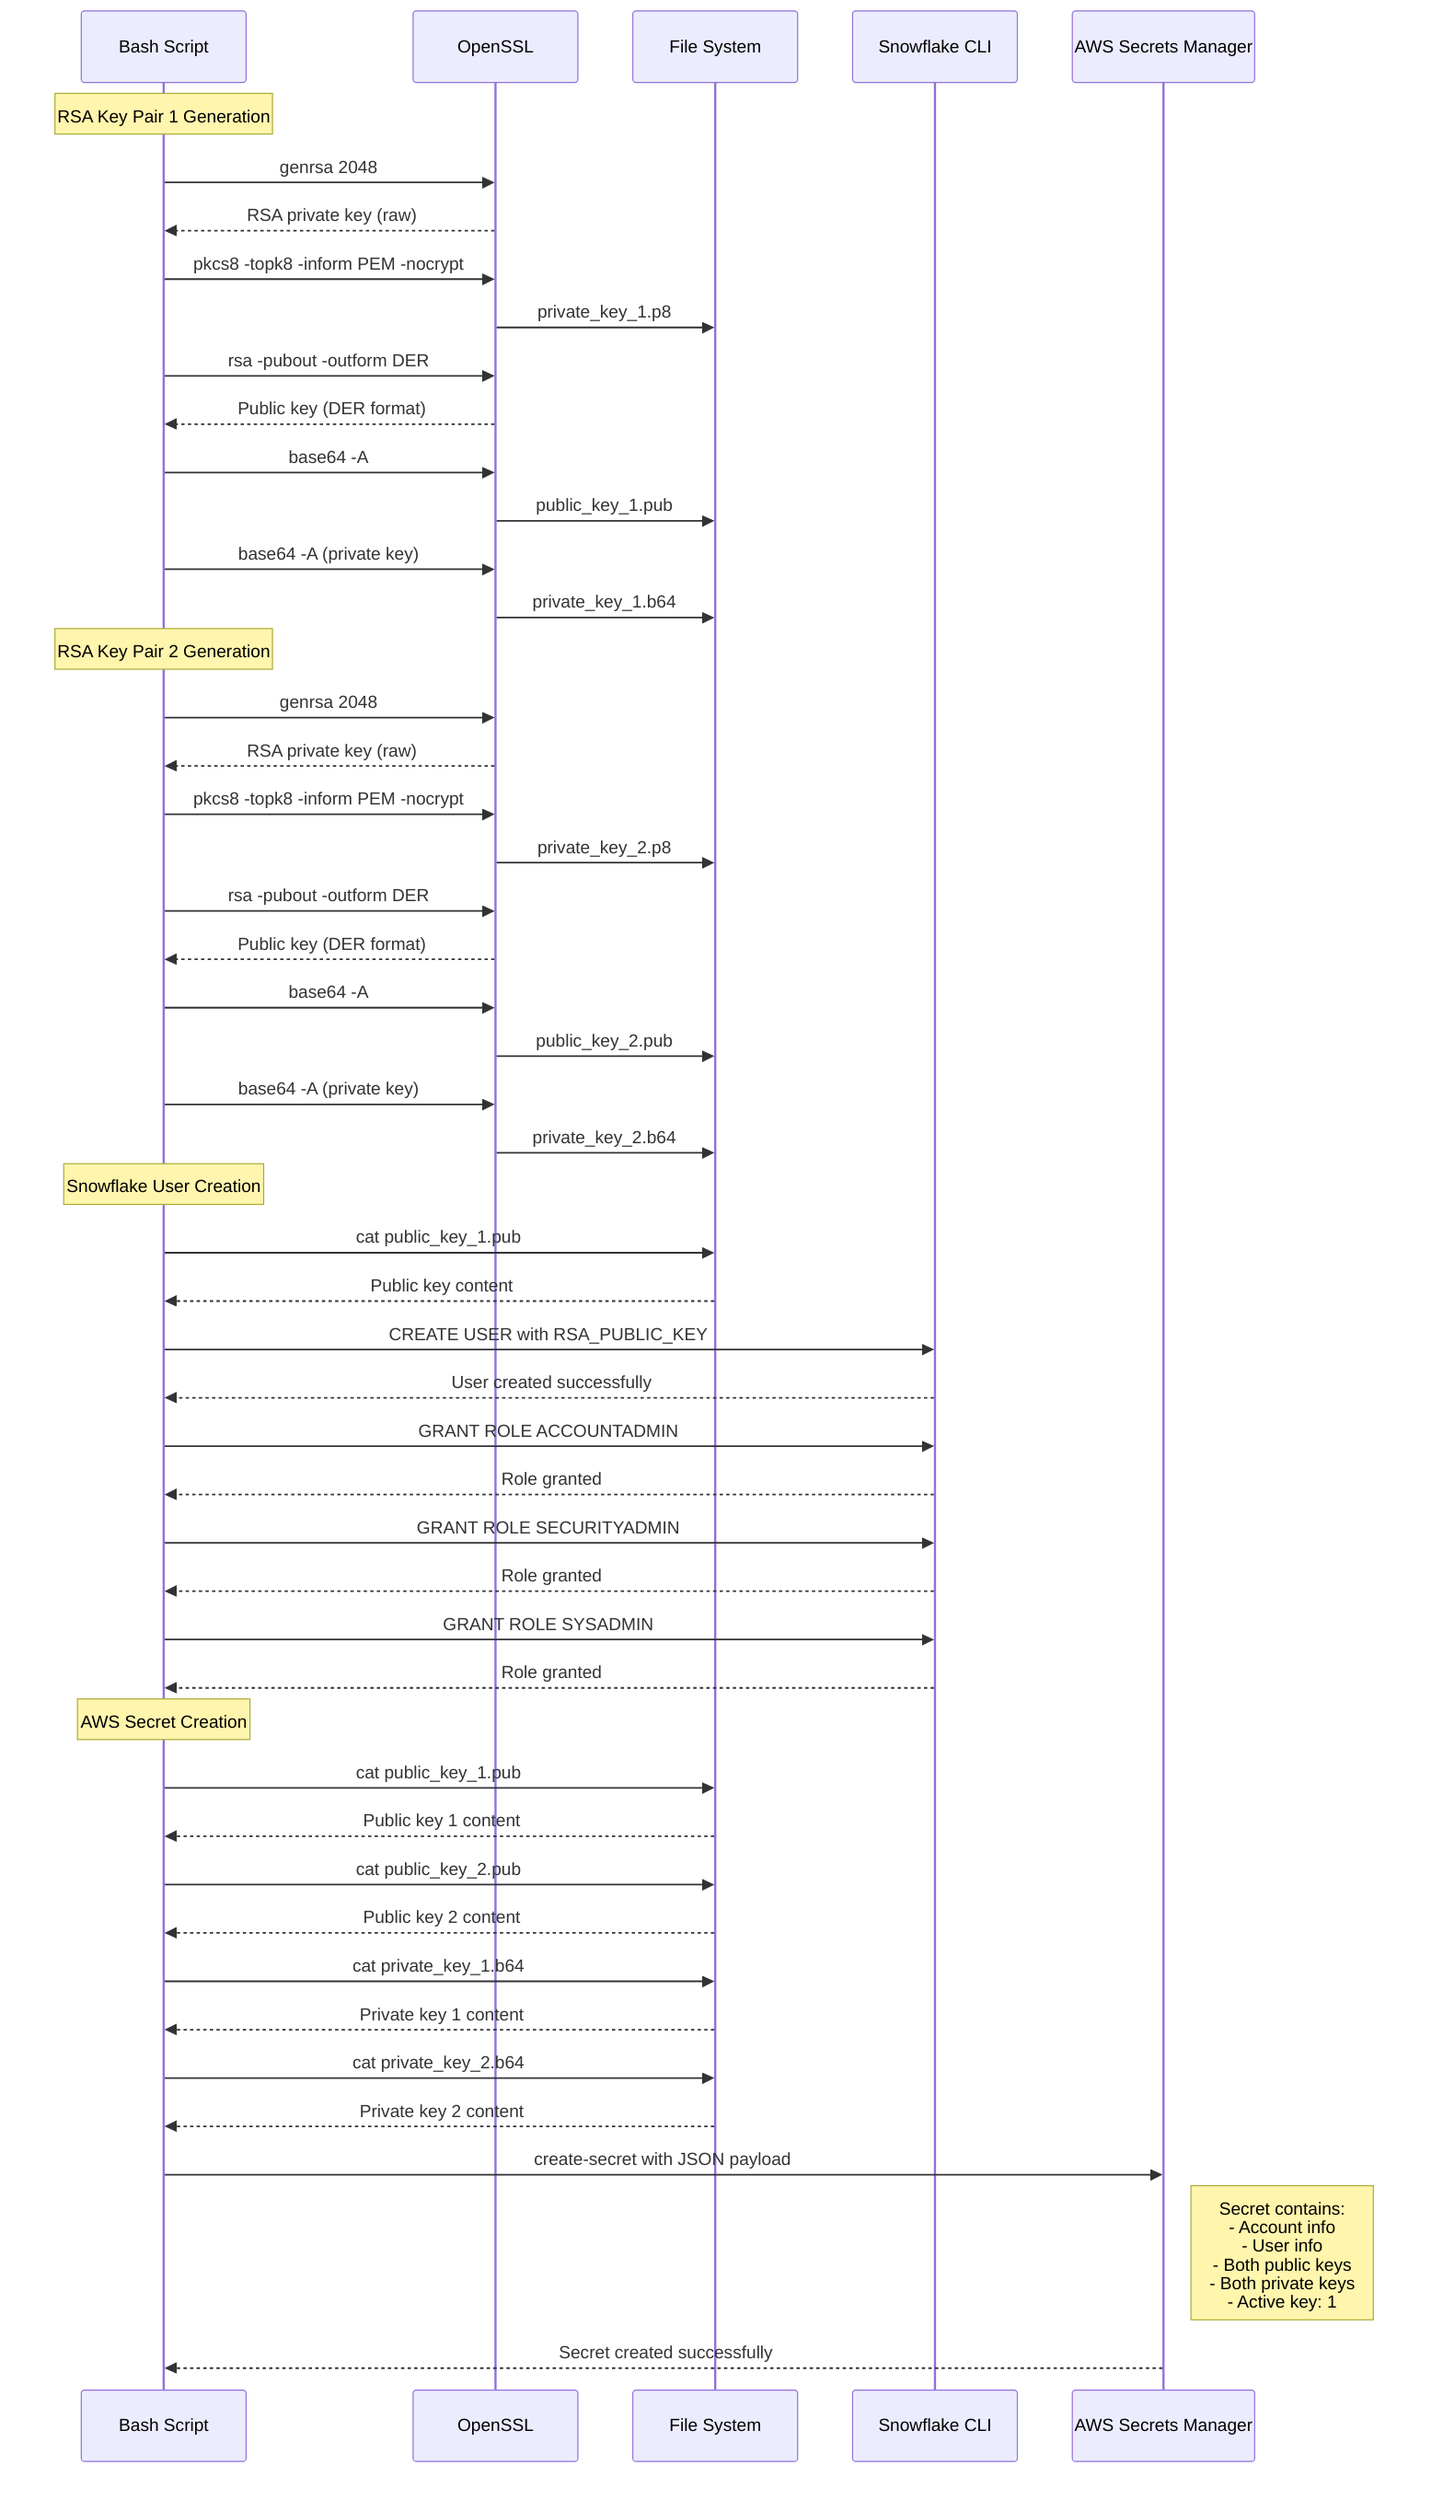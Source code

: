 sequenceDiagram
    participant Script as Bash Script
    participant OpenSSL as OpenSSL
    participant FS as File System
    participant Snow as Snowflake CLI
    participant AWS as AWS Secrets Manager

    Note over Script: RSA Key Pair 1 Generation
    Script->>OpenSSL: genrsa 2048
    OpenSSL-->>Script: RSA private key (raw)
    Script->>OpenSSL: pkcs8 -topk8 -inform PEM -nocrypt
    OpenSSL->>FS: private_key_1.p8
    
    Script->>OpenSSL: rsa -pubout -outform DER
    OpenSSL-->>Script: Public key (DER format)
    Script->>OpenSSL: base64 -A
    OpenSSL->>FS: public_key_1.pub
    
    Script->>OpenSSL: base64 -A (private key)
    OpenSSL->>FS: private_key_1.b64

    Note over Script: RSA Key Pair 2 Generation
    Script->>OpenSSL: genrsa 2048
    OpenSSL-->>Script: RSA private key (raw)
    Script->>OpenSSL: pkcs8 -topk8 -inform PEM -nocrypt
    OpenSSL->>FS: private_key_2.p8
    
    Script->>OpenSSL: rsa -pubout -outform DER
    OpenSSL-->>Script: Public key (DER format)
    Script->>OpenSSL: base64 -A
    OpenSSL->>FS: public_key_2.pub
    
    Script->>OpenSSL: base64 -A (private key)
    OpenSSL->>FS: private_key_2.b64

    Note over Script: Snowflake User Creation
    Script->>FS: cat public_key_1.pub
    FS-->>Script: Public key content
    Script->>Snow: CREATE USER with RSA_PUBLIC_KEY
    Snow-->>Script: User created successfully
    
    Script->>Snow: GRANT ROLE ACCOUNTADMIN
    Snow-->>Script: Role granted
    
    Script->>Snow: GRANT ROLE SECURITYADMIN
    Snow-->>Script: Role granted
    
    Script->>Snow: GRANT ROLE SYSADMIN
    Snow-->>Script: Role granted

    Note over Script: AWS Secret Creation
    Script->>FS: cat public_key_1.pub
    FS-->>Script: Public key 1 content
    Script->>FS: cat public_key_2.pub
    FS-->>Script: Public key 2 content
    Script->>FS: cat private_key_1.b64
    FS-->>Script: Private key 1 content
    Script->>FS: cat private_key_2.b64
    FS-->>Script: Private key 2 content
    
    Script->>AWS: create-secret with JSON payload
    Note right of AWS: Secret contains:<br/>- Account info<br/>- User info<br/>- Both public keys<br/>- Both private keys<br/>- Active key: 1
    AWS-->>Script: Secret created successfully